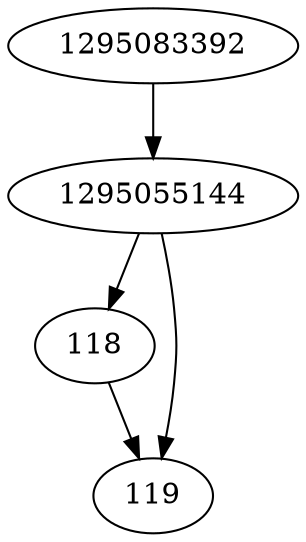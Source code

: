 strict digraph  {
1295083392;
1295055144;
118;
119;
1295083392 -> 1295055144;
1295055144 -> 118;
1295055144 -> 119;
118 -> 119;
}

